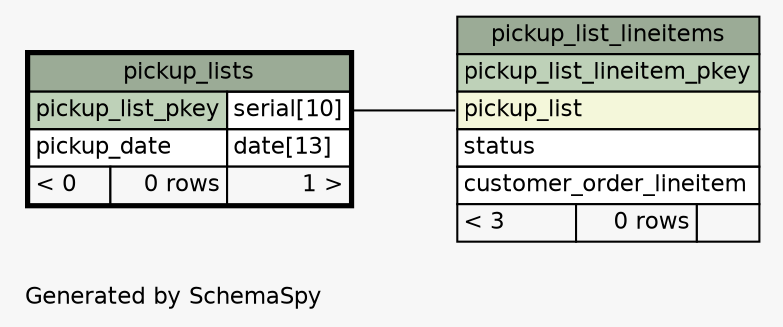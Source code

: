 // dot 2.20.2 on Linux 2.6.28-13-generic
// SchemaSpy rev 514
digraph "oneDegreeRelationshipsDiagram" {
  graph [
    rankdir="RL"
    bgcolor="#f7f7f7"
    label="\nGenerated by SchemaSpy"
    labeljust="l"
    nodesep="0.18"
    ranksep="0.46"
    fontname="Helvetica"
    fontsize="11"
  ];
  node [
    fontname="Helvetica"
    fontsize="11"
    shape="plaintext"
  ];
  edge [
    arrowsize="0.8"
  ];
  "pickup_list_lineitems":"pickup_list":w -> "pickup_lists":"pickup_list_pkey.type":e [arrowhead=none arrowtail=crowodot];
  "pickup_list_lineitems" [
    label=<
    <TABLE BORDER="0" CELLBORDER="1" CELLSPACING="0" BGCOLOR="#ffffff">
      <TR><TD COLSPAN="3" BGCOLOR="#9bab96" ALIGN="CENTER">pickup_list_lineitems</TD></TR>
      <TR><TD PORT="pickup_list_lineitem_pkey" COLSPAN="3" BGCOLOR="#bed1b8" ALIGN="LEFT">pickup_list_lineitem_pkey</TD></TR>
      <TR><TD PORT="pickup_list" COLSPAN="3" BGCOLOR="#f4f7da" ALIGN="LEFT">pickup_list</TD></TR>
      <TR><TD PORT="status" COLSPAN="3" ALIGN="LEFT">status</TD></TR>
      <TR><TD PORT="customer_order_lineitem" COLSPAN="3" ALIGN="LEFT">customer_order_lineitem</TD></TR>
      <TR><TD ALIGN="LEFT" BGCOLOR="#f7f7f7">&lt; 3</TD><TD ALIGN="RIGHT" BGCOLOR="#f7f7f7">0 rows</TD><TD ALIGN="RIGHT" BGCOLOR="#f7f7f7">  </TD></TR>
    </TABLE>>
    URL="pickup_list_lineitems.html"
    tooltip="pickup_list_lineitems"
  ];
  "pickup_lists" [
    label=<
    <TABLE BORDER="2" CELLBORDER="1" CELLSPACING="0" BGCOLOR="#ffffff">
      <TR><TD COLSPAN="3" BGCOLOR="#9bab96" ALIGN="CENTER">pickup_lists</TD></TR>
      <TR><TD PORT="pickup_list_pkey" COLSPAN="2" BGCOLOR="#bed1b8" ALIGN="LEFT">pickup_list_pkey</TD><TD PORT="pickup_list_pkey.type" ALIGN="LEFT">serial[10]</TD></TR>
      <TR><TD PORT="pickup_date" COLSPAN="2" ALIGN="LEFT">pickup_date</TD><TD PORT="pickup_date.type" ALIGN="LEFT">date[13]</TD></TR>
      <TR><TD ALIGN="LEFT" BGCOLOR="#f7f7f7">&lt; 0</TD><TD ALIGN="RIGHT" BGCOLOR="#f7f7f7">0 rows</TD><TD ALIGN="RIGHT" BGCOLOR="#f7f7f7">1 &gt;</TD></TR>
    </TABLE>>
    URL="pickup_lists.html"
    tooltip="pickup_lists"
  ];
}
